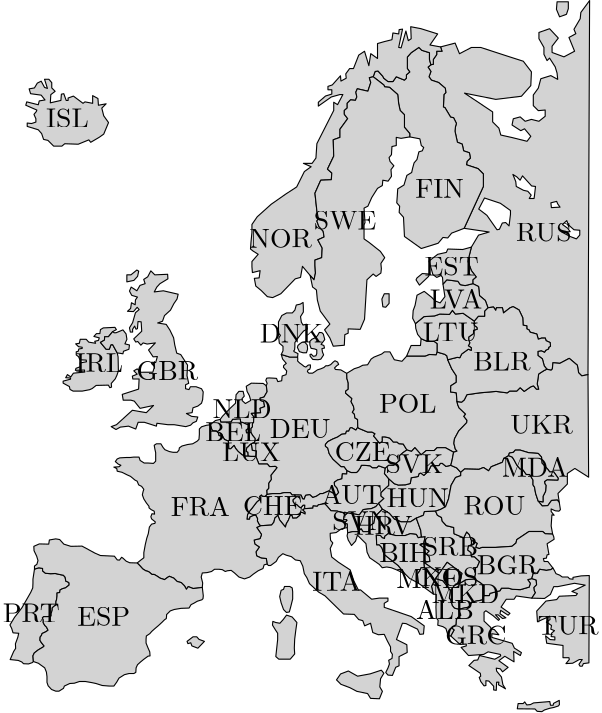 <?xml version="1.0"?>
<!DOCTYPE ipe SYSTEM "ipe.dtd">
<ipe version="70218" creator="Ipe 7.2.24">
<info created="D:20100326194222" modified="D:20220321142423"/>
<ipestyle name="basic">
<symbol name="arrow/arc(spx)">
<path stroke="sym-stroke" fill="sym-stroke" pen="sym-pen">
0 0 m
-1 0.333 l
-1 -0.333 l
h
</path>
</symbol>
<symbol name="arrow/farc(spx)">
<path stroke="sym-stroke" fill="white" pen="sym-pen">
0 0 m
-1 0.333 l
-1 -0.333 l
h
</path>
</symbol>
<symbol name="arrow/ptarc(spx)">
<path stroke="sym-stroke" fill="sym-stroke" pen="sym-pen">
0 0 m
-1 0.333 l
-0.8 0 l
-1 -0.333 l
h
</path>
</symbol>
<symbol name="arrow/fptarc(spx)">
<path stroke="sym-stroke" fill="white" pen="sym-pen">
0 0 m
-1 0.333 l
-0.8 0 l
-1 -0.333 l
h
</path>
</symbol>
<symbol name="mark/circle(sx)" transformations="translations">
<path fill="sym-stroke">
0.6 0 0 0.6 0 0 e
0.4 0 0 0.4 0 0 e
</path>
</symbol>
<symbol name="mark/disk(sx)" transformations="translations">
<path fill="sym-stroke">
0.6 0 0 0.6 0 0 e
</path>
</symbol>
<symbol name="mark/fdisk(sfx)" transformations="translations">
<group>
<path fill="sym-fill">
0.5 0 0 0.5 0 0 e
</path>
<path fill="sym-stroke" fillrule="eofill">
0.6 0 0 0.6 0 0 e
0.4 0 0 0.4 0 0 e
</path>
</group>
</symbol>
<symbol name="mark/box(sx)" transformations="translations">
<path fill="sym-stroke" fillrule="eofill">
-0.6 -0.6 m
0.6 -0.6 l
0.6 0.6 l
-0.6 0.6 l
h
-0.4 -0.4 m
0.4 -0.4 l
0.4 0.4 l
-0.4 0.4 l
h
</path>
</symbol>
<symbol name="mark/square(sx)" transformations="translations">
<path fill="sym-stroke">
-0.6 -0.6 m
0.6 -0.6 l
0.6 0.6 l
-0.6 0.6 l
h
</path>
</symbol>
<symbol name="mark/fsquare(sfx)" transformations="translations">
<group>
<path fill="sym-fill">
-0.5 -0.5 m
0.5 -0.5 l
0.5 0.5 l
-0.5 0.5 l
h
</path>
<path fill="sym-stroke" fillrule="eofill">
-0.6 -0.6 m
0.6 -0.6 l
0.6 0.6 l
-0.6 0.6 l
h
-0.4 -0.4 m
0.4 -0.4 l
0.4 0.4 l
-0.4 0.4 l
h
</path>
</group>
</symbol>
<symbol name="mark/cross(sx)" transformations="translations">
<group>
<path fill="sym-stroke">
-0.43 -0.57 m
0.57 0.43 l
0.43 0.57 l
-0.57 -0.43 l
h
</path>
<path fill="sym-stroke">
-0.43 0.57 m
0.57 -0.43 l
0.43 -0.57 l
-0.57 0.43 l
h
</path>
</group>
</symbol>
<symbol name="arrow/fnormal(spx)">
<path stroke="sym-stroke" fill="white" pen="sym-pen">
0 0 m
-1 0.333 l
-1 -0.333 l
h
</path>
</symbol>
<symbol name="arrow/pointed(spx)">
<path stroke="sym-stroke" fill="sym-stroke" pen="sym-pen">
0 0 m
-1 0.333 l
-0.8 0 l
-1 -0.333 l
h
</path>
</symbol>
<symbol name="arrow/fpointed(spx)">
<path stroke="sym-stroke" fill="white" pen="sym-pen">
0 0 m
-1 0.333 l
-0.8 0 l
-1 -0.333 l
h
</path>
</symbol>
<symbol name="arrow/linear(spx)">
<path stroke="sym-stroke" pen="sym-pen">
-1 0.333 m
0 0 l
-1 -0.333 l
</path>
</symbol>
<symbol name="arrow/fdouble(spx)">
<path stroke="sym-stroke" fill="white" pen="sym-pen">
0 0 m
-1 0.333 l
-1 -0.333 l
h
-1 0 m
-2 0.333 l
-2 -0.333 l
h
</path>
</symbol>
<symbol name="arrow/double(spx)">
<path stroke="sym-stroke" fill="sym-stroke" pen="sym-pen">
0 0 m
-1 0.333 l
-1 -0.333 l
h
-1 0 m
-2 0.333 l
-2 -0.333 l
h
</path>
</symbol>
<symbol name="arrow/mid-normal(spx)">
<path stroke="sym-stroke" fill="sym-stroke" pen="sym-pen">
0.5 0 m
-0.5 0.333 l
-0.5 -0.333 l
h
</path>
</symbol>
<symbol name="arrow/mid-fnormal(spx)">
<path stroke="sym-stroke" fill="white" pen="sym-pen">
0.5 0 m
-0.5 0.333 l
-0.5 -0.333 l
h
</path>
</symbol>
<symbol name="arrow/mid-pointed(spx)">
<path stroke="sym-stroke" fill="sym-stroke" pen="sym-pen">
0.5 0 m
-0.5 0.333 l
-0.3 0 l
-0.5 -0.333 l
h
</path>
</symbol>
<symbol name="arrow/mid-fpointed(spx)">
<path stroke="sym-stroke" fill="white" pen="sym-pen">
0.5 0 m
-0.5 0.333 l
-0.3 0 l
-0.5 -0.333 l
h
</path>
</symbol>
<symbol name="arrow/mid-double(spx)">
<path stroke="sym-stroke" fill="sym-stroke" pen="sym-pen">
1 0 m
0 0.333 l
0 -0.333 l
h
0 0 m
-1 0.333 l
-1 -0.333 l
h
</path>
</symbol>
<symbol name="arrow/mid-fdouble(spx)">
<path stroke="sym-stroke" fill="white" pen="sym-pen">
1 0 m
0 0.333 l
0 -0.333 l
h
0 0 m
-1 0.333 l
-1 -0.333 l
h
</path>
</symbol>
<anglesize name="22.5 deg" value="22.5"/>
<anglesize name="30 deg" value="30"/>
<anglesize name="45 deg" value="45"/>
<anglesize name="60 deg" value="60"/>
<anglesize name="90 deg" value="90"/>
<arrowsize name="large" value="10"/>
<arrowsize name="small" value="5"/>
<arrowsize name="tiny" value="3"/>
<color name="blue" value="0 0 1"/>
<color name="brown" value="0.647 0.165 0.165"/>
<color name="darkblue" value="0 0 0.545"/>
<color name="darkcyan" value="0 0.545 0.545"/>
<color name="darkgray" value="0.663"/>
<color name="darkgreen" value="0 0.392 0"/>
<color name="darkmagenta" value="0.545 0 0.545"/>
<color name="darkorange" value="1 0.549 0"/>
<color name="darkred" value="0.545 0 0"/>
<color name="gold" value="1 0.843 0"/>
<color name="gray" value="0.745"/>
<color name="green" value="0 1 0"/>
<color name="lightblue" value="0.678 0.847 0.902"/>
<color name="lightcyan" value="0.878 1 1"/>
<color name="lightgray" value="0.827"/>
<color name="lightgreen" value="0.565 0.933 0.565"/>
<color name="lightyellow" value="1 1 0.878"/>
<color name="navy" value="0 0 0.502"/>
<color name="orange" value="1 0.647 0"/>
<color name="pink" value="1 0.753 0.796"/>
<color name="purple" value="0.627 0.125 0.941"/>
<color name="red" value="1 0 0"/>
<color name="seagreen" value="0.18 0.545 0.341"/>
<color name="turquoise" value="0.251 0.878 0.816"/>
<color name="violet" value="0.933 0.51 0.933"/>
<color name="yellow" value="1 1 0"/>
<dashstyle name="dash dot dotted" value="[4 2 1 2 1 2] 0"/>
<dashstyle name="dash dotted" value="[4 2 1 2] 0"/>
<dashstyle name="dashed" value="[4] 0"/>
<dashstyle name="dotted" value="[1 3] 0"/>
<gridsize name="10 pts (~3.5 mm)" value="10"/>
<gridsize name="14 pts (~5 mm)" value="14"/>
<gridsize name="16 pts (~6 mm)" value="16"/>
<gridsize name="20 pts (~7 mm)" value="20"/>
<gridsize name="28 pts (~10 mm)" value="28"/>
<gridsize name="32 pts (~12 mm)" value="32"/>
<gridsize name="4 pts" value="4"/>
<gridsize name="56 pts (~20 mm)" value="56"/>
<gridsize name="8 pts (~3 mm)" value="8"/>
<opacity name="10%" value="0.1"/>
<opacity name="30%" value="0.3"/>
<opacity name="50%" value="0.5"/>
<opacity name="75%" value="0.75"/>
<pen name="fat" value="1.2"/>
<pen name="heavier" value="0.8"/>
<pen name="ultrafat" value="2"/>
<symbolsize name="large" value="5"/>
<symbolsize name="small" value="2"/>
<symbolsize name="tiny" value="1.1"/>
<textsize name="Huge" value="\Huge"/>
<textsize name="LARGE" value="\LARGE"/>
<textsize name="Large" value="\Large"/>
<textsize name="footnote" value="\footnotesize"/>
<textsize name="huge" value="\huge"/>
<textsize name="large" value="\large"/>
<textsize name="small" value="\small"/>
<textsize name="tiny" value="\tiny"/>
<textstyle name="center" begin="\begin{center}" end="\end{center}"/>
<textstyle name="item" begin="\begin{itemize}\item{}" end="\end{itemize}"/>
<textstyle name="itemize" begin="\begin{itemize}" end="\end{itemize}"/>
<tiling name="falling" angle="-60" step="4" width="1"/>
<tiling name="rising" angle="30" step="4" width="1"/>
</ipestyle>
<page>
<layer name="regions"/>
<layer name="obstacles"/>
<layer name="places"/>
<view layers="regions obstacles places" active="places"/>
<path layer="regions" stroke="black" fill="lightgray">
312.37 215.059 m
311.976 214.034 l
309.611 214.191 l
308.034 213.561 l
301.332 213.561 l
302.96 217.424 l
306.338 217.424 l
306.563 219.901 l
308.782 218.898 l
311.313 218.898 l
312.379 218.099 l
h
351.819 208.905 m
350.886 210.104 l
350.22 212.636 l
348.621 213.835 l
348.621 215.301 l
349.82 215.567 l
351.019 215.034 l
351.419 215.701 l
352.485 216.233 l
352.485 216.766 l
353.151 217.166 l
353.018 218.499 l
351.552 219.165 l
351.286 220.097 l
349.953 220.097 l
348.754 219.698 l
348.221 221.563 l
345.823 222.229 l
345.423 223.029 l
344.624 223.428 l
344.624 224.494 l
343.291 224.761 l
343.158 227.426 l
341.826 230.224 l
339.694 231.423 l
338.628 231.023 l
336.229 229.158 l
335.83 231.023 l
333.698 231.023 l
333.431 230.091 l
332.632 231.29 l
330.633 231.023 l
329.687 233.628 l
327.609 235.36 l
327.262 238.651 l
325.184 239.691 l
325.184 241.076 l
326.396 242.116 l
324.664 244.368 l
323.452 247.659 l
323.798 249.391 l
324.664 252.855 l
327.24 257.165 l
331.068 258.291 l
322.052 259.616 l
328.981 274.686 l
328.981 279.189 l
327.075 281.095 l
322.918 282.48 l
323.091 283.693 l
324.304 284.905 l
323.958 286.811 l
321.879 287.503 l
321.359 289.928 l
319.627 290.621 l
318.761 294.605 l
318.934 296.164 l
319.281 297.377 l
318.241 299.455 l
317.202 299.629 l
315.124 303.093 l
314.604 303.266 l
314.777 307.77 l
315.47 308.463 l
315.297 310.021 l
312.872 312.1 l
310.274 312.966 l
309.407 314.179 l
310.1 316.084 l
309.061 317.643 l
310.1 318.509 l
310.966 318.682 l
310.966 320.414 l
312.179 322.147 l
312.179 323.359 l
314.084 323.359 l
313.565 324.918 l
318.81 326.298 l
320.386 322.47 l
324.664 324.722 l
328.042 324.722 l
337.725 321.57 l
343.354 319.768 l
346.281 315.94 l
346.056 310.986 l
342.679 307.158 l
333.446 306.032 l
322.187 308.284 l
332.32 301.529 l
332.32 297.926 l
334.572 295.674 l
335.248 293.197 l
339.301 292.296 l
344.705 290.945 l
346.056 292.747 l
343.804 295.449 l
342.453 294.773 l
339.301 296.8 l
339.751 299.052 l
342.228 299.727 l
344.03 298.151 l
346.281 298.827 l
348.984 298.151 l
351.235 299.952 l
351.235 302.204 l
348.758 301.979 l
346.957 303.78 l
346.957 307.608 l
348.758 310.085 l
349.659 313.463 l
353.262 314.589 l
355.739 313.238 l
355.514 315.49 l
354.838 317.741 l
352.812 320.894 l
351.911 319.993 l
350.785 322.245 l
350.785 324.722 l
348.984 327.874 l
348.984 330.126 l
352.812 331.477 l
355.964 328.1 l
353.712 325.172 l
353.712 322.921 l
357.991 321.344 l
361.819 323.371 l
359.792 328.325 l
362.269 329.676 l
361.594 331.252 l
363.845 335.08 l
364.071 337.332 l
367.223 341.61 l
366.646 206.951 l
364.395 206.5 l
363.269 207.626 l
362.818 210.328 l
359.891 212.805 l
356.513 211.004 l
354.036 211.229 l
353.811 208.977 l
353.361 208.527 l
h
355.514 341.16 m
359.567 341.16 l
359.567 338.683 l
358.891 336.656 l
356.414 335.756 l
355.289 338.458 l
h
327.31 266.545 m
329.388 270.529 l
335.105 268.624 l
338.742 266.026 l
338.742 264.64 l
338.222 260.483 l
337.01 261.695 l
335.797 261.522 l
334.758 259.27 l
333.892 259.097 l
330.255 264.293 l
h
353.292 268.797 m
355.371 269.317 l
355.717 268.451 l
356.583 267.238 l
353.465 267.065 l
h
359.008 262.388 m
359.528 261.002 l
360.221 260.31 l
361.606 259.097 l
363.685 258.924 l
363.685 257.192 l
362.472 255.806 l
360.221 256.672 l
357.276 258.231 l
360.221 258.404 l
359.355 259.617 l
357.449 261.002 l
h
345.497 270.356 m
346.19 271.568 l
344.978 272.954 l
343.419 273.301 l
340.821 274.686 l
340.647 276.418 l
339.608 279.017 l
340.994 278.151 l
342.206 276.938 l
343.072 278.497 l
346.363 274.86 l
347.749 274.686 l
347.403 271.568 l
347.23 270.356 l
h
</path>
<path stroke="black" fill="lightgray">
317.099 129.269 m
318.965 131.534 l
320.43 131.8 l
322.695 133.133 l
325.76 133.399 l
327.892 132.067 l
329.224 131.001 l
329.224 127.403 l
328.558 125.804 l
324.961 125.138 l
323.761 123.273 l
320.031 122.473 l
318.565 122.873 l
317.766 123.806 l
317.233 125.804 l
316.7 126.471 l
h
</path>
<path stroke="black" fill="lightgray">
317.233 112.88 m
318.432 115.012 l
317.632 115.678 l
317.766 116.211 l
319.098 116.877 l
319.231 118.743 l
319.764 119.542 l
320.83 120.342 l
320.43 121.274 l
320.031 122.473 l
323.761 123.273 l
324.961 125.138 l
328.558 125.804 l
329.224 127.403 l
331.09 127.403 l
331.356 128.203 l
334.954 129.136 l
335.487 130.068 l
338.018 130.068 l
339.484 129.668 l
342.282 129.535 l
345.48 130.468 l
345.879 131.8 l
344.947 133.133 l
346.412 133.532 l
348.011 133 l
348.145 131.267 l
347.212 130.335 l
347.345 129.136 l
347.745 128.469 l
346.412 126.471 l
340.816 127.27 l
340.017 126.071 l
337.219 126.071 l
335.353 123.273 l
338.551 121.008 l
337.885 120.342 l
335.22 122.074 l
334.954 120.875 l
337.086 119.409 l
335.886 119.142 l
334.287 120.475 l
333.355 120.475 l
334.82 118.876 l
334.421 118.476 l
332.422 120.208 l
329.891 121.94 l
329.224 121.408 l
329.224 118.21 l
331.623 115.945 l
331.756 115.412 l
332.955 115.145 l
334.554 113.28 l
332.022 113.68 l
332.022 112.347 l
339.351 110.215 l
340.15 108.483 l
342.682 106.884 l
342.282 105.818 l
339.884 107.284 l
340.017 103.553 l
336.686 105.552 l
334.554 103.953 l
337.885 101.555 l
335.886 99.9557 l
335.087 101.022 l
333.621 101.288 l
333.755 100.222 l
335.487 98.0903 l
336.02 95.2922 l
336.952 93.8266 l
335.886 94.4928 l
334.421 95.2922 l
334.554 96.2249 l
333.755 96.2249 l
333.621 93.2936 l
332.689 93.4268 l
332.689 94.7593 l
330.956 96.6246 l
329.891 96.7579 l
329.891 95.0257 l
329.224 94.8925 l
328.025 96.4914 l
327.492 97.9571 l
328.025 98.3568 l
327.892 99.4227 l
323.761 102.221 l
325.627 104.086 l
326.959 104.219 l
327.625 105.818 l
333.088 104.486 l
335.22 105.685 l
335.087 106.218 l
330.69 107.151 l
329.091 106.218 l
323.628 105.818 l
320.963 108.75 l
322.829 109.283 l
322.829 109.949 l
320.564 109.816 l
h
356.294 89.6737 m
356.355 88.1575 l
355.991 87.6724 l
354.353 87.1265 l
352.837 86.8233 l
350.957 86.2168 l
350.047 85.6104 l
348.349 85.7316 l
347.561 86.5807 l
341.193 86.6414 l
341.496 88.5214 l
343.316 88.5214 l
343.861 89.1279 l
344.589 88.0362 l
345.923 88.1575 l
347.076 88.764 l
352.898 89.2492 l
353.14 87.9149 l
354.111 87.9149 l
354.232 88.5821 l
h
</path>
<path stroke="black" fill="lightgray">
234.251 190.846 m
235.065 191.965 l
237.71 194.712 l
239.745 196.644 l
239.948 199.696 l
240.966 200.917 l
242.492 200.917 l
242.899 199.188 l
242.085 198.272 l
242.186 197.56 l
243.306 196.543 l
245.238 197.662 l
244.73 199.391 l
243.916 200.917 l
243.611 202.748 l
245.442 203.868 l
249.715 203.766 l
250.834 202.952 l
251.139 200.816 l
250.02 198.883 l
248.596 198.476 l
248.697 197.662 l
249.918 197.255 l
250.223 195.424 l
248.596 194.813 l
248.799 193.186 l
245.442 192.982 l
246.358 191.761 l
246.256 189.727 l
245.849 189.32 l
245.849 188.099 l
245.34 187.59 l
245.34 186.064 l
243.712 185.962 l
243.509 186.98 l
244.323 187.59 l
244.425 188.811 l
243.407 189.218 l
242.288 189.727 l
241.576 189.828 l
241.474 190.947 l
240.559 190.947 l
239.643 190.846 l
238.728 190.846 l
238.219 189.93 l
237.202 189.828 l
235.676 189.828 l
234.455 189.828 l
h
</path>
<path stroke="black" fill="lightgray">
245.34 186.064 m
245.34 187.59 l
245.849 188.099 l
245.849 189.32 l
246.256 189.727 l
246.358 191.761 l
245.442 192.982 l
248.799 193.186 l
248.596 194.813 l
250.223 195.424 l
249.918 197.255 l
248.697 197.662 l
248.596 198.476 l
250.02 198.883 l
251.139 200.816 l
250.834 202.952 l
251.141 203.798 l
250.672 204.894 l
250.985 205.676 l
251.846 205.755 l
253.333 205.676 l
254.506 205.598 l
254.976 204.424 l
256.385 204.737 l
256.541 206.459 l
257.95 206.928 l
258.185 208.259 l
257.011 209.589 l
257.089 210.215 l
258.028 210.998 l
256.698 212.563 l
256.228 214.206 l
259.28 213.267 l
262.097 213.267 l
262.176 212.563 l
262.097 211.859 l
262.802 211.154 l
263.584 210.606 l
264.445 209.902 l
265.071 209.667 l
265.932 210.372 l
266.714 210.45 l
266.714 209.589 l
266.48 208.885 l
265.854 208.65 l
265.619 208.024 l
266.167 207.476 l
267.497 207.476 l
268.358 208.024 l
269.219 208.65 l
270.471 209.041 l
271.566 209.511 l
272.271 210.137 l
273.053 210.137 l
273.992 210.528 l
274.931 211.467 l
275.557 211.937 l
276.496 211.467 l
276.888 210.606 l
276.262 210.215 l
275.401 209.354 l
275.714 208.807 l
277.67 208.65 l
279.783 207.398 l
279.862 205.52 l
280.331 203.955 l
280.331 201.685 l
279.392 200.981 l
279.392 200.277 l
281.661 198.32 l
281.348 197.225 l
282.209 195.581 l
282.444 194.407 l
281.818 193.39 l
282.522 192.764 l
282.757 191.355 l
283.696 190.808 l
283.774 187.99 l
283.07 186.973 l
281.583 187.834 l
281.035 187.756 l
280.488 186.582 l
279.705 186.582 l
279.392 185.643 l
277.983 185.486 l
276.496 184.469 l
274.775 183.765 l
272.975 182.825 l
272.114 181.808 l
272.114 181.182 l
272.975 180.478 l
273.444 178.6 l
273.914 177.817 l
274.853 176.487 l
276.496 175 l
277.749 173.826 l
278.844 173.826 l
279.862 172.417 l
279.783 171.165 l
278.218 171.244 l
278.062 169.444 l
276.418 168.974 l
275.323 168.192 l
275.401 167.096 l
276.262 166.157 l
276.888 164.513 l
276.027 163.496 l
274.462 164.513 l
273.288 165.061 l
271.175 164.122 l
270.314 164.122 l
268.906 163.183 l
267.575 162.714 l
266.48 163.731 l
264.993 163.496 l
264.445 162.088 l
263.897 162.244 l
263.349 163.574 l
261.026 163.626 l
260.123 163.626 l
259.461 164.468 l
258.618 164.468 l
257.233 164.468 l
255.849 164.107 l
254.826 164.107 l
253.14 164.107 l
251.063 163.809 l
250.985 165.296 l
251.689 166 l
251.689 167.878 l
252.628 169.209 l
252.472 170.696 l
254.663 173.435 l
254.115 173.904 l
252.002 173.826 l
251.22 174.765 l
248.168 174.765 l
247.072 177.492 l
247.276 179.425 l
245.75 179.73 l
245.444 182.07 l
246.563 182.579 l
246.767 183.291 l
246.767 184.003 l
245.851 185.122 l
h
</path>
<path stroke="black" fill="lightgray">
234.251 190.846 m
234.455 189.828 l
235.676 189.828 l
237.202 189.828 l
238.219 189.93 l
238.728 190.846 l
239.643 190.846 l
240.559 190.947 l
241.474 190.947 l
241.576 189.828 l
242.288 189.727 l
243.407 189.218 l
244.425 188.811 l
244.323 187.59 l
243.509 186.98 l
243.712 185.962 l
245.34 186.064 l
245.851 185.122 l
246.767 184.003 l
246.767 183.291 l
246.563 182.579 l
245.444 182.07 l
244.834 181.562 l
244.325 180.951 l
243.918 180.748 l
243.715 180.137 l
243.613 179.323 l
244.224 179.018 l
244.325 177.594 l
243.003 177.594 l
242.087 178.103 l
240.663 179.323 l
239.747 180.443 l
239.239 181.46 l
238.018 180.239 l
237.306 180.239 l
237.204 182.986 l
235.78 183.596 l
235.169 184.614 l
233.745 185.021 l
233.643 185.834 l
232.829 186.648 l
231.405 186.75 l
230.591 188.886 l
232.524 190.412 l
h
</path>
<path stroke="black" fill="lightgray">
244.325 177.594 m
244.224 179.018 l
243.613 179.323 l
243.715 180.137 l
243.918 180.748 l
244.325 180.951 l
244.834 181.562 l
245.444 182.07 l
245.75 179.73 l
247.276 179.425 l
247.072 177.492 l
246.157 177.492 l
245.343 177.492 l
h
</path>
<path stroke="black" fill="lightgray">
248.715 152.54 m
248.168 153.166 l
247.62 154.262 l
247.698 155.044 l
247.385 155.671 l
247.072 156.297 l
246.368 156.297 l
244.959 155.671 l
244.803 154.888 l
243.864 154.888 l
244.098 156.61 l
244.724 157.705 l
245.663 158.801 l
246.368 159.74 l
247.385 161.07 l
248.637 162.166 l
248.402 163.105 l
249.107 163.653 l
249.42 163.183 l
250.359 163.105 l
251.063 163.809 l
253.14 164.107 l
254.826 164.107 l
255.849 164.107 l
257.233 164.468 l
258.618 164.468 l
259.461 164.468 l
260.123 163.626 l
261.026 163.626 l
261.206 163.264 l
261.628 162.843 l
260.966 162.301 l
260.484 161.88 l
260.544 161.157 l
261.206 160.255 l
261.808 160.194 l
262.531 159.472 l
263.253 158.99 l
264.096 159.954 l
264.698 159.954 l
264.638 158.689 l
263.975 158.268 l
264.818 157.425 l
264.818 156.763 l
263.795 157.305 l
263.193 157.365 l
262.892 156.282 l
261.748 155.318 l
260.364 155.258 l
260.063 156.221 l
259.521 156.342 l
258.799 154.536 l
258.076 153.332 l
257.715 152.068 l
255.608 154.656 l
255.006 156.282 l
253.923 155.318 l
253.561 153.813 l
252.719 152.79 l
h
</path>
<path stroke="black" fill="lightgray">
264.638 158.689 m
264.698 159.954 l
264.096 159.954 l
263.253 158.99 l
262.531 159.472 l
261.808 160.194 l
261.206 160.255 l
260.544 161.157 l
260.484 161.88 l
260.966 162.301 l
261.628 162.843 l
261.206 163.264 l
261.026 163.626 l
263.349 163.574 l
263.897 162.244 l
264.445 162.088 l
264.993 163.496 l
266.48 163.731 l
267.575 162.714 l
268.906 163.183 l
270.314 164.122 l
271.175 164.122 l
273.288 165.061 l
274.462 164.513 l
276.027 163.496 l
276.888 164.513 l
276.262 166.157 l
275.401 167.096 l
275.323 168.192 l
276.418 168.974 l
278.062 169.444 l
278.218 171.244 l
279.783 171.165 l
279.862 172.417 l
281.407 171.706 l
282.447 171.706 l
283.313 171.706 l
284.006 172.399 l
284.698 173.438 l
285.045 174.304 l
286.084 174.304 l
288.163 174.131 l
289.029 173.438 l
290.588 173.438 l
291.281 174.131 l
293.706 173.265 l
293.359 171.36 l
294.918 169.454 l
294.918 167.029 l
293.359 165.643 l
292.147 164.431 l
292.147 163.218 l
293.186 162.352 l
291.281 160.62 l
290.241 159.408 l
288.682 158.715 l
285.738 158.368 l
284.352 156.463 l
280.108 157.146 l
277.576 157.413 l
276.377 157.812 l
274.112 157.946 l
272.513 159.811 l
271.847 160.477 l
269.582 160.078 l
269.182 159.545 l
267.716 159.678 l
267.583 158.878 l
h
</path>
<path stroke="black" fill="lightgray">
279.862 172.417 m
278.844 173.826 l
277.749 173.826 l
276.496 175 l
274.853 176.487 l
273.914 177.817 l
273.444 178.6 l
272.975 180.478 l
272.114 181.182 l
272.114 181.808 l
272.975 182.825 l
274.775 183.765 l
276.496 184.469 l
277.983 185.486 l
279.392 185.643 l
279.705 186.582 l
280.488 186.582 l
281.035 187.756 l
281.583 187.834 l
283.07 186.973 l
283.774 187.99 l
284.137 187.613 l
287.314 186.28 l
288.852 186.28 l
289.979 185.665 l
289.466 184.845 l
290.184 184.025 l
290.901 183.103 l
291.619 182.283 l
292.541 182.898 l
292.541 184.538 l
293.566 184.538 l
295.206 184.128 l
295.924 183.41 l
296.539 182.693 l
297.871 182.693 l
298.588 182.078 l
300.126 181.975 l
301.458 179.823 l
300.126 178.901 l
298.793 177.773 l
298.896 176.133 l
296.744 174.288 l
294.899 174.288 l
293.706 173.265 l
291.281 174.131 l
290.588 173.438 l
289.029 173.438 l
288.163 174.131 l
286.084 174.304 l
285.045 174.304 l
284.698 173.438 l
284.006 172.399 l
283.313 171.706 l
282.447 171.706 l
281.407 171.706 l
h
</path>
<path stroke="black" fill="lightgray">
283.774 187.99 m
283.696 190.808 l
282.757 191.355 l
282.522 192.764 l
281.818 193.39 l
282.444 194.407 l
282.209 195.581 l
281.348 197.225 l
281.661 198.32 l
279.392 200.277 l
279.392 200.981 l
280.331 201.685 l
280.331 203.955 l
279.862 205.52 l
279.783 207.398 l
282.489 209.067 l
284.224 209.618 l
285.564 210.328 l
287.299 210.486 l
288.56 212.536 l
289.585 213.245 l
292.344 214.349 l
293.369 215.137 l
295.34 215.137 l
296.917 212.299 l
299.677 211.747 l
301.332 213.561 l
308.034 213.561 l
309.611 214.191 l
311.976 214.034 l
312.37 215.059 l
315.051 214.27 l
315.839 213.718 l
316.154 212.299 l
317.574 209.067 l
318.599 207.49 l
319.229 206.544 l
319.229 204.178 l
317.258 202.917 l
317.179 200.709 l
319.229 200.394 l
319.497 197.247 l
319.702 196.222 l
320.215 194.992 l
322.572 192.737 l
321.957 191.917 l
323.085 190.482 l
322.982 189.662 l
320.112 186.69 l
318.575 183.82 l
318.37 182.18 l
318.882 180.13 l
319.497 179.413 l
318.267 179.003 l
315.295 180.643 l
312.323 180.643 l
311.298 179.618 l
308.428 179.618 l
306.583 178.08 l
304.328 180.643 l
303.098 179.31 l
301.458 179.823 l
300.126 181.975 l
298.588 182.078 l
297.871 182.693 l
296.539 182.693 l
295.924 183.41 l
295.206 184.128 l
293.566 184.538 l
292.541 184.538 l
292.541 182.898 l
291.619 182.283 l
290.901 183.103 l
290.184 184.025 l
289.466 184.845 l
289.979 185.665 l
288.852 186.28 l
287.314 186.28 l
284.137 187.613 l
h
</path>
<path stroke="black" fill="lightgray">
166.987 103.661 m
166.593 103.267 l
165.253 102.794 l
163.439 102.873 l
162.809 103.504 l
161.547 104.056 l
158.63 104.371 l
159.103 105.475 l
159.891 107.288 l
160.601 108.392 l
160.522 110.048 l
161.389 112.413 l
161.705 113.832 l
159.655 113.99 l
159.182 115.566 l
158.551 116.828 l
160.207 119.587 l
161.389 121.085 l
162.887 123.056 l
166.041 128.575 l
166.751 130.152 l
166.83 131.887 l
166.83 133.306 l
167.381 136.932 l
168.958 137.405 l
170.299 137.169 l
170.299 136.302 l
171.323 135.434 l
173.216 135.277 l
174.871 135.356 l
176.212 135.04 l
177.788 134.725 l
178.419 134.015 l
178.656 132.596 l
179.444 132.281 l
179.838 131.965 l
179.838 131.177 l
178.498 130.152 l
177.552 129.916 l
176.606 129.443 l
176.448 128.496 l
175.502 128.339 l
175.502 127.235 l
175.344 126.052 l
175.108 125.185 l
175.108 124.002 l
174.477 123.608 l
173.768 122.978 l
173.768 122.189 l
173.373 120.928 l
173.373 120.06 l
172.27 119.824 l
170.693 119.824 l
170.22 119.351 l
170.535 118.72 l
170.535 117.616 l
171.087 116.67 l
171.718 116.04 l
172.27 114.936 l
171.481 114.384 l
170.141 113.753 l
169.825 112.965 l
169.431 112.492 l
169.352 111.309 l
169.825 110.521 l
170.456 109.732 l
170.85 109.259 l
170.456 108.865 l
168.722 107.84 l
167.303 106.736 l
166.83 105.711 l
h
</path>
<path stroke="black" fill="lightgray">
279.974 151.817 m
279.974 153.149 l
279.042 153.415 l
279.175 153.815 l
279.841 154.481 l
279.708 154.748 l
278.642 154.748 l
278.775 156.08 l
280.108 157.146 l
284.352 156.463 l
285.738 158.368 l
288.682 158.715 l
290.241 159.408 l
291.281 160.62 l
292.644 158.504 l
289.979 155.839 l
289.569 153.482 l
288.032 152.457 l
287.827 150.407 l
285.674 150.407 l
284.957 151.432 l
283.829 150.407 l
281.882 150.407 l
280.14 149.997 l
h
</path>
<path stroke="black" fill="lightgray">
291.281 160.62 m
293.186 162.352 l
292.147 163.218 l
292.147 164.431 l
293.359 165.643 l
294.918 167.029 l
294.918 169.454 l
296.917 167.675 l
298.336 167.202 l
300.938 167.281 l
302.673 167.754 l
302.988 169.804 l
305.511 170.277 l
305.826 171.302 l
306.457 171.538 l
307.561 170.671 l
309.216 172.248 l
310.163 174.14 l
313.001 174.219 l
313.474 175.007 l
314.183 175.007 l
315.524 173.903 l
317.258 174.298 l
319.364 173.372 l
320.83 171.773 l
320.83 170.574 l
318.965 169.907 l
317.366 167.109 l
316.433 162.179 l
315.367 159.381 l
313.635 158.449 l
311.77 157.782 l
307.772 157.649 l
307.373 156.317 l
304.833 155.285 l
302.701 153.952 l
299.37 153.952 l
296.972 154.885 l
295.107 157.017 l
292.644 158.504 l
h
</path>
<path stroke="black" fill="lightgray">
294.918 169.454 m
293.359 171.36 l
293.706 173.265 l
294.899 174.288 l
296.744 174.288 l
298.896 176.133 l
298.793 177.773 l
300.126 178.901 l
301.458 179.823 l
303.098 179.31 l
304.328 180.643 l
306.583 178.08 l
308.428 179.618 l
311.298 179.618 l
312.323 180.643 l
315.295 180.643 l
318.267 179.003 l
317.731 176.19 l
317.258 174.298 l
315.524 173.903 l
314.183 175.007 l
313.474 175.007 l
313.001 174.219 l
310.163 174.14 l
309.216 172.248 l
307.561 170.671 l
306.457 171.538 l
305.826 171.302 l
305.511 170.277 l
302.988 169.804 l
302.673 167.754 l
300.938 167.281 l
298.336 167.202 l
296.917 167.675 l
h
</path>
<path stroke="black" fill="lightgray">
280.14 149.997 m
281.882 150.407 l
283.829 150.407 l
284.957 151.432 l
285.674 150.407 l
287.827 150.407 l
288.032 152.457 l
289.569 153.482 l
289.979 155.839 l
292.644 158.504 l
295.107 157.017 l
296.972 154.885 l
299.37 153.952 l
302.701 153.952 l
304.833 155.285 l
306.432 150.888 l
306.699 148.489 l
305.5 148.223 l
304.833 149.422 l
302.701 149.689 l
300.836 149.022 l
297.372 149.022 l
294.707 149.689 l
293.508 148.756 l
293.374 147.956 l
292.575 148.223 l
291.909 149.022 l
290.443 149.156 l
290.576 145.691 l
291.509 145.691 l
292.442 144.625 l
293.241 142.227 l
298.304 138.23 l
300.836 135.165 l
297.505 136.764 l
295.773 137.43 l
294.174 137.697 l
292.575 137.43 l
291.509 138.629 l
288.045 141.028 l
287.112 143.026 l
286.712 146.091 l
283.648 149.156 l
282.982 147.024 l
281.516 145.425 l
280.317 147.423 l
279.917 148.889 l
h
</path>
<path stroke="black" fill="lightgray">
318.267 179.003 m
319.497 179.413 l
318.882 180.13 l
318.37 182.18 l
318.575 183.82 l
320.112 186.69 l
322.982 189.662 l
323.085 190.482 l
321.957 191.917 l
322.572 192.737 l
320.215 194.992 l
319.702 196.222 l
319.497 197.247 l
321.173 197.047 l
322.106 197.846 l
323.039 199.712 l
327.569 200.378 l
333.565 200.911 l
337.562 200.378 l
338.495 201.044 l
341.026 201.044 l
342.225 202.243 l
343.691 200.911 l
345.956 202.51 l
347.022 202.909 l
348.088 201.71 l
348.887 201.71 l
348.354 203.576 l
348.887 207.173 l
350.753 208.372 l
351.819 208.905 l
353.361 208.527 l
353.811 208.977 l
354.036 211.229 l
356.513 211.004 l
359.891 212.805 l
362.818 210.328 l
363.269 207.626 l
364.395 206.5 l
366.646 206.951 l
366.872 170.021 l
361.918 173.174 l
359.215 171.372 l
359.215 167.544 l
355.838 164.167 l
356.318 160.857 l
355.651 161.79 l
353.52 161.656 l
352.187 159.791 l
350.188 159.658 l
348.723 161.39 l
350.455 161.123 l
350.455 163.122 l
351.388 164.987 l
351.521 167.119 l
351.121 167.652 l
350.988 168.452 l
351.921 169.118 l
355.785 168.985 l
355.918 169.651 l
354.319 171.916 l
352.853 171.916 l
352.187 172.849 l
350.055 175.114 l
349.922 177.246 l
348.723 178.578 l
345.258 178.845 l
342.194 179.777 l
340.462 179.777 l
339.796 178.978 l
338.33 178.711 l
338.063 177.779 l
336.331 176.713 l
335.798 175.38 l
331.801 173.781 l
330.868 172.316 l
329.003 173.515 l
327.404 172.849 l
322.207 172.982 l
320.83 171.773 l
319.364 173.372 l
317.258 174.298 l
317.731 176.19 l
h
</path>
<path stroke="black" fill="lightgray">
319.497 197.247 m
319.229 200.394 l
317.179 200.709 l
317.258 202.917 l
319.229 204.178 l
319.229 206.544 l
318.599 207.49 l
317.574 209.067 l
316.154 212.299 l
319.574 213.169 l
320.507 213.036 l
321.173 214.368 l
323.572 216.1 l
324.637 215.701 l
324.637 216.633 l
323.572 217.299 l
324.104 218.365 l
323.705 219.431 l
323.705 220.497 l
325.437 221.696 l
325.437 222.896 l
326.769 223.295 l
326.636 223.961 l
325.703 224.628 l
325.703 226.227 l
327.169 227.959 l
329.434 227.959 l
329.434 229.824 l
330.633 231.023 l
332.632 231.29 l
333.431 230.091 l
333.698 231.023 l
335.83 231.023 l
336.229 229.158 l
338.628 231.023 l
339.694 231.423 l
341.826 230.224 l
343.158 227.426 l
343.291 224.761 l
344.624 224.494 l
344.624 223.428 l
345.423 223.029 l
345.823 222.229 l
348.221 221.563 l
348.754 219.698 l
349.953 220.097 l
351.286 220.097 l
351.552 219.165 l
353.018 218.499 l
353.151 217.166 l
352.485 216.766 l
352.485 216.233 l
351.419 215.701 l
351.019 215.034 l
349.82 215.567 l
348.621 215.301 l
348.621 213.835 l
350.22 212.636 l
350.886 210.104 l
351.819 208.905 l
350.753 208.372 l
348.887 207.173 l
348.354 203.576 l
348.887 201.71 l
348.088 201.71 l
347.022 202.909 l
345.956 202.51 l
343.691 200.911 l
342.225 202.243 l
341.026 201.044 l
338.495 201.044 l
337.562 200.378 l
333.565 200.911 l
327.569 200.378 l
323.039 199.712 l
322.106 197.846 l
321.173 197.047 l
h
</path>
<path stroke="black" fill="lightgray">
316.154 212.299 m
315.839 213.718 l
315.051 214.27 l
312.37 215.059 l
312.379 218.099 l
311.313 218.898 l
308.782 218.898 l
306.563 219.901 l
305.317 221.43 l
304.651 223.562 l
304.518 225.294 l
307.583 227.825 l
311.447 228.092 l
313.312 228.758 l
316.776 228.625 l
317.842 230.091 l
318.908 228.758 l
321.706 229.025 l
325.703 226.227 l
325.703 224.628 l
326.636 223.961 l
326.769 223.295 l
325.437 222.896 l
325.437 221.696 l
323.705 220.497 l
323.705 219.431 l
324.104 218.365 l
323.572 217.299 l
324.637 216.633 l
324.637 215.701 l
323.572 216.1 l
321.173 214.368 l
320.507 213.036 l
319.574 213.169 l
h
</path>
<path stroke="black" fill="lightgray">
300.836 135.165 m
298.304 138.23 l
293.241 142.227 l
292.442 144.625 l
291.509 145.691 l
290.576 145.691 l
290.443 149.156 l
291.909 149.022 l
292.575 148.223 l
293.374 147.956 l
293.508 148.756 l
294.707 149.689 l
297.372 149.022 l
300.836 149.022 l
302.701 149.689 l
304.833 149.422 l
305.5 148.223 l
306.699 148.489 l
308.031 148.623 l
307.498 146.091 l
306.166 145.691 l
309.497 143.426 l
308.431 142.36 l
309.497 141.428 l
309.763 139.695 l
307.631 139.296 l
307.765 137.43 l
306.565 137.43 l
306.032 136.231 l
305.233 135.165 l
305.633 131.834 l
302.435 133.566 l
h
</path>
<path stroke="black" fill="lightgray">
306.699 148.489 m
306.432 150.888 l
304.833 155.285 l
307.373 156.317 l
307.772 157.649 l
311.77 157.782 l
312.436 156.317 l
313.902 155.517 l
314.168 154.185 l
315.634 152.586 l
318.299 151.92 l
318.432 149.655 l
321.896 148.189 l
322.962 150.321 l
323.895 149.388 l
324.694 147.256 l
324.694 145.657 l
323.628 145.258 l
323.362 143.792 l
324.561 142.859 l
324.694 141.394 l
325.76 141.394 l
327.625 139.662 l
326.693 137.53 l
325.494 137.396 l
326.16 135.265 l
325.76 133.399 l
322.695 133.133 l
320.43 131.8 l
321.254 135.385 l
315.946 139.382 l
313.12 135.407 l
307.631 139.296 l
309.763 139.695 l
309.497 141.428 l
308.431 142.36 l
309.497 143.426 l
306.166 145.691 l
307.498 146.091 l
308.031 148.623 l
h
</path>
<path stroke="black" fill="lightgray">
311.77 157.782 m
313.635 158.449 l
315.367 159.381 l
316.433 162.179 l
317.366 167.109 l
318.965 169.907 l
320.83 170.574 l
320.83 171.773 l
322.207 172.982 l
327.404 172.849 l
329.003 173.515 l
330.868 172.316 l
331.801 173.781 l
335.798 175.38 l
336.331 176.713 l
338.063 177.779 l
339.396 177.246 l
340.062 176.18 l
340.995 174.448 l
342.194 172.982 l
342.993 172.982 l
344.459 170.983 l
345.658 170.983 l
346.857 168.985 l
346.857 167.253 l
347.39 166.453 l
347.79 164.188 l
348.723 161.39 l
350.188 159.658 l
352.187 159.791 l
353.52 161.656 l
355.651 161.79 l
356.318 160.857 l
356.717 158.325 l
356.184 157.792 l
354.852 157.926 l
353.386 158.592 l
353.386 157.659 l
354.452 156.327 l
353.653 156.46 l
353.386 152.463 l
353.919 149.531 l
351.254 149.665 l
350.322 150.464 l
345.392 150.464 l
340.995 147.533 l
340.728 146.333 l
339.263 145.134 l
333.267 144.735 l
328.47 144.735 l
327.537 144.335 l
326.205 144.735 l
326.738 146.2 l
324.694 147.256 l
323.895 149.388 l
322.962 150.321 l
321.896 148.189 l
318.432 149.655 l
318.299 151.92 l
315.634 152.586 l
314.168 154.185 l
313.902 155.517 l
312.436 156.317 l
h
</path>
<path stroke="black" fill="lightgray">
310.97 127.936 m
310.304 130.734 l
310.97 132.067 l
311.77 133.532 l
314.435 132.733 l
317.099 129.269 l
316.7 126.471 l
317.233 125.804 l
317.766 123.806 l
318.565 122.873 l
320.031 122.473 l
320.43 121.274 l
320.83 120.342 l
319.764 119.542 l
319.231 118.743 l
319.098 116.877 l
317.766 116.211 l
317.632 115.678 l
318.432 115.012 l
317.233 112.88 l
316.3 112.88 l
315.5 115.545 l
314.435 116.211 l
312.569 116.744 l
312.702 118.476 l
312.036 119.409 l
311.903 123.273 l
312.036 126.337 l
312.036 127.803 l
h
</path>
<path stroke="black" fill="lightgray">
325.76 133.399 m
326.16 135.265 l
325.494 137.396 l
326.693 137.53 l
327.625 139.662 l
325.76 141.394 l
324.694 141.394 l
324.561 142.859 l
323.362 143.792 l
323.628 145.258 l
324.694 145.657 l
324.694 147.256 l
326.738 146.2 l
326.205 144.735 l
327.537 144.335 l
328.47 144.735 l
333.267 144.735 l
339.263 145.134 l
340.728 146.333 l
340.995 147.533 l
345.392 150.464 l
350.322 150.464 l
351.254 149.665 l
353.919 149.531 l
354.319 148.599 l
354.452 147.666 l
351.921 146.067 l
352.587 142.203 l
351.921 142.07 l
351.654 140.871 l
350.588 140.737 l
350.855 139.671 l
352.187 139.671 l
354.052 137.273 l
353.253 136.74 l
351.654 136.474 l
349.256 136.873 l
348.456 135.408 l
346.991 135.541 l
346.412 133.532 l
344.947 133.133 l
345.879 131.8 l
345.48 130.468 l
342.282 129.535 l
339.484 129.668 l
338.018 130.068 l
335.487 130.068 l
334.954 129.136 l
331.356 128.203 l
331.09 127.403 l
329.224 127.403 l
329.224 131.001 l
327.892 132.067 l
h
</path>
<path stroke="black" fill="lightgray">
346.412 126.471 m
347.745 128.469 l
347.345 129.136 l
347.212 130.335 l
348.145 131.267 l
348.011 133 l
346.412 133.532 l
346.991 135.541 l
348.456 135.408 l
349.256 136.873 l
351.654 136.474 l
353.253 136.74 l
354.052 137.273 l
354.585 136.358 l
355.118 135.292 l
356.45 134.759 l
357.383 134.092 l
359.381 134.092 l
360.047 133.426 l
361.247 133.293 l
361.247 133.959 l
364.178 134.492 l
367.109 134.625 l
366.976 103.18 l
364.977 102.914 l
364.578 101.981 l
363.778 101.981 l
363.378 102.647 l
364.578 104.38 l
363.512 104.38 l
361.113 103.047 l
358.715 102.914 l
359.914 104.38 l
359.781 105.046 l
357.649 105.046 l
357.649 109.443 l
351.786 110.242 l
351.387 112.907 l
352.986 111.575 l
354.718 111.441 l
354.718 112.507 l
353.385 112.641 l
353.519 113.84 l
354.585 114.772 l
353.252 115.305 l
353.519 116.638 l
351.653 117.837 l
352.986 118.77 l
352.852 119.969 l
348.455 117.97 l
348.189 121.834 l
351.52 125.432 l
355.384 125.965 l
356.317 127.164 l
362.313 127.43 l
362.846 128.097 l
360.847 128.896 l
365.644 131.161 l
361.78 131.827 l
355.784 130.628 l
354.318 130.628 l
353.119 127.83 l
350.987 126.364 l
h
</path>
<path stroke="black" fill="lightgray">
348.723 161.39 m
347.79 164.188 l
347.39 166.453 l
346.857 167.253 l
346.857 168.985 l
345.658 170.983 l
344.459 170.983 l
342.993 172.982 l
342.194 172.982 l
340.995 174.448 l
340.062 176.18 l
339.396 177.246 l
338.063 177.779 l
338.33 178.711 l
339.796 178.978 l
340.462 179.777 l
342.194 179.777 l
345.258 178.845 l
348.723 178.578 l
349.922 177.246 l
350.055 175.114 l
352.187 172.849 l
352.853 171.916 l
354.319 171.916 l
355.918 169.651 l
355.785 168.985 l
351.921 169.118 l
350.988 168.452 l
351.121 167.652 l
351.521 167.119 l
351.388 164.987 l
350.455 163.122 l
350.455 161.123 l
h
</path>
<path stroke="black" fill="lightgray">
330.633 231.023 m
329.434 229.824 l
329.434 227.959 l
327.169 227.959 l
325.703 226.227 l
321.706 229.025 l
318.908 228.758 l
317.842 230.091 l
316.776 228.625 l
313.312 228.758 l
311.447 228.092 l
307.583 227.825 l
304.518 225.294 l
303.532 227.219 l
303.705 229.991 l
304.398 231.896 l
305.091 235.534 l
307.689 236.919 l
310.287 234.841 l
311.673 233.455 l
313.405 232.762 l
315.137 235.014 l
314.444 239.518 l
315.83 241.076 l
319.814 240.557 l
320.68 239.344 l
322.412 238.998 l
325.184 239.691 l
327.262 238.651 l
327.609 235.36 l
329.687 233.628 l
h
</path>
<path stroke="black" fill="lightgray">
310.1 318.509 m
309.061 317.643 l
310.1 316.084 l
309.407 314.179 l
310.274 312.966 l
312.872 312.1 l
315.297 310.021 l
315.47 308.463 l
314.777 307.77 l
314.604 303.266 l
315.124 303.093 l
317.202 299.629 l
318.241 299.455 l
319.281 297.377 l
318.934 296.164 l
318.761 294.605 l
319.627 290.621 l
321.359 289.928 l
321.879 287.503 l
323.958 286.811 l
324.304 284.905 l
323.091 283.693 l
322.918 282.48 l
327.075 281.095 l
328.981 279.189 l
328.981 274.686 l
322.052 259.616 l
317.549 257.884 l
316.163 256.152 l
314.431 256.325 l
312.699 254.246 l
306.636 252.341 l
300.573 256.671 l
300.227 263.6 l
298.668 265.332 l
298.841 267.584 l
297.802 268.796 l
297.975 271.048 l
298.148 273.819 l
300.4 275.205 l
301.44 278.669 l
303.172 279.709 l
303.518 281.268 l
304.038 283.173 l
305.077 284.386 l
305.77 287.157 l
306.982 287.503 l
307.502 288.716 l
306.636 289.409 l
306.116 291.834 l
302.479 292.527 l
302.479 293.739 l
300.573 295.991 l
300.573 300.495 l
299.015 302.054 l
298.495 304.479 l
298.148 307.77 l
295.204 310.368 l
293.472 310.541 l
293.125 311.234 l
289.314 314.179 l
290.007 316.084 l
291.047 316.257 l
292.779 314.352 l
293.125 313.659 l
294.684 312.446 l
296.416 312.446 l
297.629 314.179 l
300.573 312.966 l
301.266 313.659 l
301.266 314.871 l
302.479 315.911 l
301.613 317.123 l
301.613 321.28 l
302.998 322.839 l
305.77 324.745 l
306.809 323.705 l
309.581 322.839 l
309.581 320.414 l
h
</path>
<path stroke="black" fill="lightgray">
310.1 318.509 m
309.581 320.414 l
309.581 322.839 l
306.809 323.705 l
305.77 324.745 l
302.998 322.839 l
301.613 321.28 l
301.613 317.123 l
302.479 315.911 l
301.266 314.871 l
301.266 313.659 l
300.573 312.966 l
297.629 314.179 l
296.416 312.446 l
294.684 312.446 l
293.125 313.659 l
292.779 314.352 l
291.047 316.257 l
290.007 316.084 l
289.314 314.179 l
287.929 313.832 l
288.448 312.1 l
287.409 308.982 l
283.598 309.848 l
283.079 308.636 l
283.425 306.904 l
282.906 305.691 l
281.173 305.864 l
279.961 304.652 l
279.961 302.92 l
278.922 302.054 l
278.922 300.668 l
280.134 299.109 l
277.363 295.298 l
277.363 292.353 l
274.938 291.487 l
275.111 285.598 l
272.859 280.921 l
274.418 279.536 l
274.245 277.111 l
270.434 276.937 l
268.355 272.261 l
269.048 265.852 l
269.568 263.253 l
269.048 262.214 l
269.741 260.309 l
271.3 258.577 l
271.647 256.498 l
269.395 255.459 l
270.954 252.514 l
270.78 249.05 l
268.355 248.184 l
268.355 246.278 l
268.529 243.507 l
268.009 241.082 l
266.623 242.641 l
263.852 245.932 l
263.159 241.948 l
261.254 241.428 l
256.057 236.059 l
253.112 234.673 l
251.207 235.019 l
248.955 237.271 l
247.05 238.83 l
246.53 241.601 l
248.262 241.775 l
248.609 244.373 l
245.837 243.68 l
245.664 245.759 l
245.664 247.664 l
247.916 250.262 l
246.011 251.475 l
245.145 252.168 l
245.318 254.593 l
245.664 258.057 l
245.664 261.002 l
247.57 263.773 l
252.593 268.277 l
257.789 271.914 l
261.773 274.512 l
264.545 280.055 l
266.97 281.787 l
264.198 283 l
267.316 283 l
268.702 284.905 l
269.048 290.102 l
275.111 302.054 l
275.111 304.998 l
276.497 304.132 l
278.402 307.77 l
277.363 307.77 l
274.245 306.904 l
269.568 303.612 l
269.568 304.998 l
272.166 307.25 l
274.418 307.943 l
274.418 309.502 l
273.032 309.502 l
273.032 310.714 l
274.591 311.234 l
277.536 314.525 l
277.709 312.62 l
279.614 313.659 l
279.441 315.218 l
280.827 317.123 l
282.213 317.123 l
284.118 321.973 l
286.197 323.359 l
287.756 318.163 l
288.448 322.493 l
290.873 320.761 l
290.873 326.13 l
293.298 326.823 l
296.07 327.516 l
296.416 329.941 l
298.495 329.595 l
298.668 331.154 l
299.881 331.327 l
298.495 324.745 l
299.361 324.572 l
301.093 330.634 l
301.959 327.17 l
302.998 327.863 l
302.825 332.193 l
306.463 331.5 l
312.525 329.595 l
309.754 325.611 l
313.565 324.918 l
314.084 323.359 l
312.179 323.359 l
312.179 322.147 l
310.966 320.414 l
310.966 318.682 l
h
</path>
<path stroke="black" fill="lightgray">
174.293 289.199 m
172.215 291.278 l
170.656 291.624 l
169.963 293.703 l
168.75 295.089 l
164.766 296.301 l
164.766 297.514 l
166.325 297.34 l
167.884 297.86 l
167.884 299.073 l
167.191 300.631 l
168.058 301.671 l
168.231 302.19 l
164.247 303.923 l
164.593 305.135 l
168.75 304.096 l
169.097 305.481 l
171.175 305.828 l
169.79 307.56 l
165.979 308.08 l
165.459 309.812 l
167.365 310.158 l
168.404 311.89 l
169.79 312.583 l
171.002 310.332 l
172.041 309.985 l
171.002 313.276 l
172.561 313.276 l
173.6 312.064 l
173.6 310.158 l
174.813 308.946 l
173.254 307.733 l
173.081 304.789 l
176.892 305.655 l
177.065 307.906 l
177.931 308.08 l
178.797 305.655 l
179.49 305.655 l
179.49 306.521 l
181.395 307.214 l
184.859 304.615 l
185.552 305.135 l
188.324 304.615 l
188.324 307.387 l
190.229 306.348 l
190.402 303.923 l
193.174 304.442 l
191.615 302.883 l
192.308 300.112 l
194.04 297.687 l
192.308 293.53 l
190.576 292.317 l
187.631 290.585 l
186.938 291.451 l
183.127 289.892 l
178.277 290.065 l
177.238 289.199 l
h
</path>
<path stroke="black" fill="lightgray">
195.532 222.431 m
193.995 220.586 l
192.662 220.586 l
192.56 219.356 l
191.125 218.536 l
193.175 216.076 l
194.302 216.076 l
194.917 217.716 l
195.532 217.716 l
197.172 214.744 l
197.48 213.309 l
197.582 208.287 l
197.07 206.749 l
196.455 205.417 l
195.02 203.777 l
195.122 202.445 l
194.507 202.24 l
193.995 203.162 l
189.588 203.06 l
188.153 201.932 l
187.23 201.522 l
184.565 201.01 l
181.286 201.01 l
180.158 201.625 l
179.953 202.65 l
177.698 203.88 l
177.698 204.597 l
180.363 205.315 l
180.363 205.725 l
178.621 205.827 l
179.236 206.954 l
180.466 206.135 l
181.388 207.467 l
185.488 207.877 l
185.385 208.594 l
182.106 208.492 l
182.311 209.209 l
183.95 209.824 l
183.848 211.157 l
186.103 211.567 l
186 212.182 l
183.745 212.284 l
183.233 213.412 l
182.413 214.027 l
182.413 215.154 l
183.13 215.359 l
183.335 216.179 l
184.565 216.384 l
184.565 216.794 l
183.233 216.999 l
182.208 218.024 l
183.54 218.229 l
183.643 218.741 l
183.848 219.664 l
186 219.664 l
186.923 218.639 l
189.383 218.229 l
189.075 218.946 l
190.408 219.254 l
190.715 220.176 l
188.768 220.689 l
189.69 221.714 l
190.92 221.714 l
191.125 223.148 l
192.15 223.763 l
196.352 223.968 l
196.865 223.148 l
h
</path>
<path stroke="black" fill="lightgray">
283.705 98.3863 m
280.374 100.252 l
277.576 99.1857 l
276.11 97.0538 l
277.709 95.4549 l
280.907 94.2557 l
283.439 92.9233 l
287.303 92.1239 l
288.369 90.3917 l
291.567 90.2585 l
292.633 92.9233 l
291.7 94.5222 l
291.966 97.4536 l
293.165 99.4522 l
292.247 100.55 l
288.228 99.2223 l
h
248.715 152.54 m
252.719 152.79 l
253.561 153.813 l
253.923 155.318 l
255.006 156.282 l
255.608 154.656 l
257.715 152.068 l
258.076 153.332 l
258.799 154.536 l
259.521 156.342 l
260.063 156.221 l
260.364 155.258 l
261.748 155.318 l
262.892 156.282 l
263.193 157.365 l
263.795 157.305 l
264.818 156.763 l
264.818 157.425 l
263.975 158.268 l
264.638 158.689 l
267.583 158.878 l
267.716 159.678 l
269.182 159.545 l
269.582 160.078 l
271.847 160.477 l
272.513 159.811 l
274.112 157.946 l
276.377 157.812 l
277.576 157.413 l
280.108 157.146 l
278.775 156.08 l
278.642 154.748 l
279.708 154.748 l
279.841 154.481 l
279.175 153.815 l
279.042 153.415 l
279.974 153.149 l
279.974 151.817 l
279.575 151.817 l
277.843 151.417 l
275.977 150.084 l
273.845 149.818 l
273.845 148.885 l
273.979 147.286 l
274.778 146.354 l
273.845 144.355 l
274.378 141.29 l
276.777 139.425 l
281.04 136.627 l
282.373 132.63 l
283.972 129.432 l
284.771 129.432 l
288.768 126.101 l
291.567 126.5 l
294.631 126.5 l
294.631 125.435 l
293.299 124.635 l
293.299 123.169 l
303.025 119.838 l
307.689 116.507 l
307.422 113.576 l
306.09 113.443 l
305.291 115.308 l
302.759 116.507 l
301.16 117.307 l
299.828 117.44 l
297.696 111.577 l
301.427 109.712 l
301.56 106.914 l
298.628 105.448 l
298.628 102.117 l
297.429 101.584 l
296.23 98.6527 l
294.631 98.786 l
293.832 99.7187 l
294.631 101.318 l
295.164 102.783 l
294.898 104.116 l
296.097 104.782 l
296.23 106.248 l
295.564 107.314 l
295.564 108.912 l
294.365 111.178 l
293.299 113.443 l
291.167 113.309 l
289.168 114.109 l
288.369 117.44 l
286.237 116.507 l
285.571 118.373 l
284.105 118.772 l
282.506 120.638 l
278.642 120.771 l
271.98 127.3 l
269.715 128.632 l
268.249 129.965 l
266.384 131.697 l
265.451 133.829 l
264.518 135.294 l
263.985 137.959 l
263.053 139.958 l
261.32 140.224 l
259.855 141.424 l
257.989 141.957 l
256.79 142.49 l
255.191 141.157 l
254.392 139.691 l
252.393 138.226 l
251.594 138.226 l
251.117 138.74 l
250.85 140.739 l
249.118 140.872 l
247.386 141.671 l
247.119 143.137 l
248.319 144.869 l
246.72 145.935 l
246.453 147.401 l
248.585 147.934 l
249.118 149.399 l
247.386 151.931 l
h
253.193 118.106 m
254.259 117.706 l
255.724 117.44 l
256.923 118.772 l
258.123 120.371 l
260.121 119.705 l
261.853 117.706 l
261.454 114.908 l
261.054 111.711 l
260.921 108.513 l
261.054 106.381 l
259.455 104.515 l
257.323 104.515 l
255.325 104.515 l
254.259 105.448 l
254.925 111.577 l
254.925 113.842 l
254.125 115.042 l
253.059 116.774 l
h
</path>
<path stroke="black" fill="lightgray">
230.591 188.886 m
231.405 186.75 l
232.829 186.648 l
233.643 185.834 l
233.745 185.021 l
235.169 184.614 l
235.78 183.596 l
237.204 182.986 l
237.306 180.239 l
238.018 180.239 l
239.239 181.46 l
239.747 180.443 l
240.663 179.323 l
242.087 178.103 l
243.003 177.594 l
244.325 177.594 l
245.343 177.492 l
246.157 177.492 l
247.072 177.492 l
248.168 174.765 l
251.22 174.765 l
252.002 173.826 l
254.115 173.904 l
254.663 173.435 l
252.472 170.696 l
252.628 169.209 l
251.689 167.878 l
251.689 166 l
250.985 165.296 l
251.063 163.809 l
250.359 163.105 l
249.42 163.183 l
249.107 163.653 l
248.402 163.105 l
248.637 162.166 l
247.385 161.07 l
246.368 159.74 l
245.663 158.801 l
244.724 157.705 l
244.098 156.61 l
243.864 154.888 l
244.803 154.888 l
244.959 155.671 l
246.368 156.297 l
247.072 156.297 l
247.385 155.671 l
247.698 155.044 l
247.62 154.262 l
248.168 153.166 l
248.715 152.54 l
247.386 151.931 l
249.118 149.399 l
248.585 147.934 l
246.453 147.401 l
246.72 145.935 l
248.319 144.869 l
247.119 143.137 l
247.386 141.671 l
249.118 140.872 l
250.85 140.739 l
251.117 138.74 l
250.051 138.474 l
249.651 137.141 l
247.919 136.342 l
246.187 135.142 l
244.854 134.077 l
242.989 133.41 l
240.99 134.077 l
239.391 135.542 l
238.192 136.475 l
236.86 136.342 l
236.06 136.075 l
234.994 136.741 l
233.795 136.875 l
232.196 136.875 l
231.13 136.075 l
229.531 135.675 l
227.799 135.542 l
227.399 134.077 l
227.932 131.945 l
227.799 130.346 l
225.801 130.079 l
224.468 129.946 l
223.136 130.479 l
222.736 130.612 l
222.07 129.68 l
221.404 130.879 l
220.204 132.078 l
218.739 132.478 l
217.539 133.677 l
215.941 134.343 l
215.274 133.943 l
214.208 133.144 l
212.61 133.677 l
211.41 134.476 l
210.478 135.009 l
209.678 135.009 l
208.745 135.809 l
208.346 136.075 l
207.413 136.342 l
206.347 137.008 l
205.281 138.207 l
204.348 139.14 l
205.681 140.206 l
206.747 141.005 l
206.747 142.871 l
207.28 145.802 l
207.813 148.067 l
208.346 149.666 l
208.745 152.064 l
209.545 153.13 l
210.744 153.397 l
210.877 153.93 l
209.545 154.996 l
209.278 155.795 l
209.678 156.861 l
210.611 156.728 l
210.478 157.794 l
209.412 158.327 l
208.612 158.993 l
208.612 159.526 l
207.68 160.725 l
206.747 162.191 l
206.214 163.656 l
206.48 164.856 l
206.747 165.655 l
205.947 166.721 l
204.881 167.254 l
204.348 168.586 l
203.549 168.986 l
201.95 170.319 l
200.751 170.852 l
198.886 171.784 l
197.153 172.184 l
197.02 173.117 l
195.954 173.65 l
197.82 173.783 l
198.486 174.316 l
197.553 174.716 l
196.487 175.648 l
197.153 176.581 l
198.086 176.981 l
200.484 177.114 l
201.817 177.114 l
203.016 177.247 l
205.015 177.247 l
205.414 176.048 l
206.88 175.115 l
208.346 175.115 l
210.211 174.982 l
211.011 175.782 l
211.011 176.981 l
211.011 178.846 l
210.744 180.045 l
210.478 181.511 l
211.277 182.044 l
212.876 182.044 l
213.675 180.711 l
214.342 179.912 l
215.941 179.246 l
217.273 178.979 l
218.739 178.979 l
219.405 179.779 l
219.538 180.578 l
220.471 181.244 l
222.469 181.777 l
224.335 182.044 l
225.934 182.977 l
226.6 183.643 l
226.733 185.375 l
226.733 187.374 l
227.533 188.173 l
229.265 188.706 l
h
259.293 130.683 m
260.159 130.163 l
260.333 128.777 l
260.333 126.179 l
259.64 123.407 l
259.12 121.502 l
258.081 121.329 l
257.042 122.368 l
256.175 124.793 l
255.656 127.045 l
256.175 129.297 l
257.042 129.643 l
257.388 130.683 l
h
</path>
<path stroke="black" fill="lightgray">
204.348 139.14 m
205.281 138.207 l
206.347 137.008 l
207.413 136.342 l
208.346 136.075 l
208.745 135.809 l
209.678 135.009 l
210.478 135.009 l
211.41 134.476 l
212.61 133.677 l
214.208 133.144 l
215.274 133.943 l
215.941 134.343 l
217.539 133.677 l
218.739 132.478 l
220.204 132.078 l
221.404 130.879 l
222.07 129.68 l
222.736 130.612 l
223.136 130.479 l
224.468 129.946 l
225.801 130.079 l
227.799 130.346 l
228.152 127.318 l
228.05 126.293 l
227.64 125.883 l
226 125.37 l
224.77 124.653 l
223.745 124.14 l
223.027 122.911 l
220.158 122.808 l
217.698 122.398 l
216.263 121.886 l
214.93 120.553 l
214.93 120.041 l
214.828 119.118 l
214.213 118.708 l
213.291 117.786 l
211.958 116.556 l
210.626 115.429 l
209.601 114.506 l
208.883 113.686 l
207.653 112.866 l
207.551 111.739 l
207.551 110.304 l
208.166 108.766 l
208.883 107.127 l
208.986 105.692 l
208.268 105.589 l
206.731 104.462 l
205.604 103.539 l
204.476 102.514 l
203.964 101.387 l
203.861 99.747 l
203.144 99.337 l
201.401 99.337 l
199.761 98.9271 l
197.814 97.6971 l
196.994 96.2622 l
195.969 94.8273 l
194.329 94.8273 l
191.767 95.0323 l
189.512 95.7498 l
188.077 96.0573 l
185.72 96.4672 l
183.567 96.4672 l
181.723 95.8523 l
180.083 95.7498 l
178.135 94.8273 l
177.828 94.0074 l
176.188 92.9824 l
175.061 92.9824 l
173.523 93.5974 l
172.293 94.9298 l
171.883 96.1597 l
171.883 98.2096 l
171.678 99.8495 l
171.063 101.387 l
169.628 102.412 l
168.808 103.027 l
166.987 103.661 l
166.83 105.711 l
167.303 106.736 l
168.722 107.84 l
170.456 108.865 l
170.85 109.259 l
170.456 109.732 l
169.825 110.521 l
169.352 111.309 l
169.431 112.492 l
169.825 112.965 l
170.141 113.753 l
171.481 114.384 l
172.27 114.936 l
171.718 116.04 l
171.087 116.67 l
170.535 117.616 l
170.535 118.72 l
170.22 119.351 l
170.693 119.824 l
172.27 119.824 l
173.373 120.06 l
173.373 120.928 l
173.768 122.189 l
173.768 122.978 l
174.477 123.608 l
175.108 124.002 l
175.108 125.185 l
175.344 126.052 l
175.502 127.235 l
175.502 128.339 l
176.448 128.496 l
176.606 129.443 l
177.552 129.916 l
178.498 130.152 l
179.838 131.177 l
179.838 131.965 l
179.444 132.281 l
178.656 132.596 l
178.419 134.015 l
177.788 134.725 l
176.212 135.04 l
174.871 135.356 l
173.216 135.277 l
171.323 135.434 l
170.299 136.302 l
170.299 137.169 l
168.958 137.405 l
167.381 136.932 l
167.381 138.036 l
168.249 138.667 l
168.643 140.007 l
168.17 141.584 l
167.224 143.555 l
167.145 145.132 l
169.116 145.999 l
172.506 145.92 l
172.743 147.418 l
175.029 147.813 l
176.448 147.576 l
177.946 145.92 l
180.469 145.132 l
184.49 145.211 l
189.142 142.688 l
191.113 141.821 l
196.158 141.584 l
197.183 140.244 l
197.972 140.165 l
198.76 141.19 l
199.233 140.874 l
200.416 139.771 l
201.677 139.219 l
h
224.462 112.559 m
225.795 112.559 l
226.615 111.636 l
228.562 110.919 l
226.205 108.459 l
224.052 109.279 l
223.642 110.406 l
222.617 110.099 l
222.31 110.919 l
h
</path>
<path stroke="black" fill="lightgray">
197.172 214.744 m
195.532 217.716 l
194.917 217.716 l
194.302 216.076 l
193.175 216.076 l
191.125 218.536 l
192.56 219.356 l
192.662 220.586 l
193.995 220.586 l
195.532 222.431 l
196.045 222.021 l
196.762 222.021 l
199.222 223.046 l
200.349 221.611 l
200.657 219.664 l
199.939 218.024 l
201.579 217.614 l
201.374 216.076 l
199.427 215.359 l
199.222 214.436 l
198.095 214.641 l
h
226.174 191.687 m
223.923 191.924 l
222.078 192.949 l
224.128 193.256 l
224.436 194.999 l
226.178 195.614 l
227.51 196.639 l
227.92 197.971 l
228.125 200.738 l
227.51 201.866 l
225.563 202.583 l
223.513 202.583 l
223.001 201.558 l
221.771 201.866 l
221.771 203.301 l
222.898 203.813 l
222.283 206.58 l
222.488 210.373 l
220.028 214.165 l
218.593 214.677 l
217.876 217.65 l
217.466 220.212 l
216.134 222.979 l
214.801 225.029 l
211.726 225.542 l
213.469 226.157 l
214.186 228.207 l
216.339 230.154 l
217.568 232.511 l
218.696 234.151 l
219.106 235.894 l
213.776 237.123 l
210.496 236.714 l
211.419 238.456 l
212.546 239.686 l
215.416 241.428 l
215.314 243.068 l
210.701 242.863 l
209.267 244.298 l
208.139 242.146 l
206.704 241.223 l
207.217 239.686 l
205.372 239.071 l
204.244 237.123 l
202.194 238.456 l
201.58 237.021 l
202.399 235.484 l
204.449 234.869 l
203.732 233.844 l
203.629 232.101 l
202.297 232.819 l
201.989 230.769 l
200.862 229.744 l
203.014 229.641 l
204.347 231.179 l
205.064 230.359 l
203.732 229.231 l
202.707 225.644 l
201.58 223.799 l
201.887 222.262 l
202.707 222.262 l
202.707 223.287 l
203.424 224.414 l
203.937 223.287 l
204.449 223.492 l
204.654 226.054 l
205.782 225.952 l
205.987 222.569 l
203.117 219.802 l
203.834 218.675 l
204.552 218.88 l
205.679 217.547 l
206.499 218.367 l
207.934 217.957 l
210.906 218.367 l
208.447 215.805 l
210.086 213.345 l
211.624 213.447 l
211.009 211.295 l
209.574 211.398 l
209.574 210.885 l
210.599 209.86 l
209.984 207.81 l
205.735 207.796 l
204.349 209.008 l
203.136 208.315 l
204.349 207.103 l
202.617 206.41 l
202.79 205.371 l
205.042 205.371 l
204.868 201.733 l
198.979 199.828 l
199.326 197.749 l
202.097 197.749 l
203.31 197.403 l
205.388 194.804 l
210.238 195.844 l
207.64 193.246 l
202.617 194.112 l
196.901 188.915 l
194.995 188.222 l
196.727 187.183 l
198.286 188.049 l
201.231 188.396 l
203.829 187.356 l
204.695 189.781 l
206.947 189.781 l
211.277 188.396 l
211.451 189.435 l
215.435 188.915 l
217.686 188.915 l
221.843 188.222 l
223.576 188.742 l
224.442 189.608 l
225.654 190.128 l
h
204.234 244.6 m
204.9 244.201 l
204.501 242.335 l
203.168 240.87 l
200.637 240.337 l
200.637 242.868 l
202.102 242.868 l
h
</path>
<path stroke="black" fill="lightgray">
262.097 213.267 m
259.28 213.267 l
256.228 214.206 l
256.846 215.525 l
256.846 217.153 l
255.524 218.272 l
255.32 220.103 l
255.931 221.12 l
255.219 221.832 l
255.219 225.902 l
256.439 228.241 l
258.169 229.157 l
260.204 229.157 l
261.119 230.174 l
261.628 232.006 l
263.052 232.311 l
264.069 232.921 l
264.171 231.192 l
264.171 229.462 l
263.154 227.835 l
263.459 225.8 l
264.069 224.783 l
265.29 225.088 l
265.595 223.358 l
264.273 222.646 l
263.154 221.324 l
261.933 219.696 l
261.119 218.475 l
261.119 217.051 l
261.017 215.83 l
260.712 215.525 l
260.814 215.22 l
262.238 214.508 l
h
263.662 218.577 m
264.68 218.679 l
265.595 217.559 l
265.697 216.135 l
265.29 214.813 l
264.069 214.813 l
262.747 215.22 l
262.035 216.746 l
262.238 217.458 l
262.95 218.068 l
h
266.552 214.147 m
266.962 214.352 l
267.782 213.532 l
268.704 213.737 l
269.011 214.557 l
269.011 215.889 l
268.191 216.197 l
266.962 216.402 l
266.552 217.529 l
266.449 218.862 l
267.269 219.682 l
268.396 220.194 l
269.216 220.912 l
269.934 222.142 l
270.856 222.039 l
271.369 221.527 l
271.881 219.579 l
271.266 218.759 l
270.549 217.837 l
271.574 217.427 l
271.779 216.504 l
270.856 216.299 l
271.061 215.069 l
271.471 214.045 l
270.446 212.507 l
269.421 212.302 l
267.577 212.405 l
266.654 213.532 l
h
</path>
<path stroke="black" fill="lightgray">
293.312 236.053 m
295.044 236.053 l
295.044 232.589 l
293.832 231.203 l
292.793 231.376 l
292.446 234.148 l
h
289.314 314.179 m
293.125 311.234 l
293.472 310.541 l
295.204 310.368 l
298.148 307.77 l
298.495 304.479 l
299.015 302.054 l
300.573 300.495 l
300.573 295.991 l
302.479 293.739 l
302.479 292.527 l
299.361 292.007 l
297.629 292.353 l
297.629 289.409 l
296.07 289.062 l
295.897 286.118 l
295.031 285.078 l
295.377 283.693 l
296.763 282.134 l
295.723 280.748 l
295.897 278.323 l
294.684 276.591 l
292.779 276.937 l
292.606 275.032 l
290.873 273.993 l
288.795 270.702 l
287.409 267.584 l
286.023 266.891 l
286.37 261.694 l
286.023 260.828 l
286.023 255.805 l
287.756 254.593 l
291.913 251.301 l
293.472 249.05 l
292.086 246.971 l
292.259 245.066 l
292.086 243.507 l
290.354 242.294 l
289.314 243.16 l
287.063 241.082 l
286.197 226.878 l
284.638 223.241 l
280.307 223.414 l
280.307 221.855 l
279.095 221.335 l
278.922 217.525 l
274.938 217.178 l
273.725 220.123 l
271.82 223.067 l
273.725 225.146 l
273.205 225.839 l
270.261 229.823 l
269.221 233.807 l
268.875 237.444 l
267.489 238.484 l
266.623 242.641 l
268.009 241.082 l
268.529 243.507 l
268.355 246.278 l
268.355 248.184 l
270.78 249.05 l
270.954 252.514 l
269.395 255.459 l
271.647 256.498 l
271.3 258.577 l
269.741 260.309 l
269.048 262.214 l
269.568 263.253 l
269.048 265.852 l
268.355 272.261 l
270.434 276.937 l
274.245 277.111 l
274.418 279.536 l
272.859 280.921 l
275.111 285.598 l
274.938 291.487 l
277.363 292.353 l
277.363 295.298 l
280.134 299.109 l
278.922 300.668 l
278.922 302.054 l
279.961 302.92 l
279.961 304.652 l
281.173 305.864 l
282.906 305.691 l
283.425 306.904 l
283.079 308.636 l
283.598 309.848 l
287.409 308.982 l
288.448 312.1 l
287.929 313.832 l
h
</path>
<path stroke="black" fill="lightgray">
325.184 239.691 m
322.412 238.998 l
320.68 239.344 l
319.814 240.557 l
315.83 241.076 l
314.444 239.518 l
314.271 241.943 l
313.752 242.635 l
312.193 241.943 l
310.807 242.982 l
309.421 247.832 l
312.539 250.257 l
315.657 250.95 l
316.177 252.162 l
321.546 251.989 l
324.664 252.855 l
323.798 249.391 l
323.452 247.659 l
324.664 244.368 l
326.396 242.116 l
325.184 241.076 l
h
309.248 242.289 m
309.594 243.155 l
306.996 243.328 l
305.091 241.769 l
304.744 241.076 l
305.957 239.171 l
h
</path>
<text layer="places" matrix="1 0 0 1 -75.354 -146.801" transformations="translations" pos="317.435 341.426" stroke="black" type="label" width="21.309" height="6.808" depth="0" halign="center" valign="center">NLD</text>
<text matrix="1 0 0 1 -78.516 -155.099" transformations="translations" pos="317.435 341.426" stroke="black" type="label" width="20.064" height="6.808" depth="0" halign="center" valign="center">BEL</text>
<text matrix="1 0 0 1 0.123 -95.429" transformations="translations" pos="317.435 341.426" stroke="black" type="label" width="19.51" height="6.808" depth="0" halign="center" valign="center">EST</text>
<text matrix="1 0 0 1 -4.224 -67.372" transformations="translations" pos="317.435 341.426" stroke="black" type="label" width="17.573" height="6.808" depth="0" halign="center" valign="center">FIN</text>
<text matrix="1 0 0 1 -38.209 -78.832" transformations="translations" pos="317.435 341.426" stroke="black" type="label" width="22.554" height="6.808" depth="0" halign="center" valign="center">SWE</text>
<text matrix="1 0 0 1 -61.435 -85.426" transformations="translations" pos="317.435 341.426" stroke="black" type="label" width="22.554" height="6.808" depth="0" halign="center" valign="center">NOR</text>
<text matrix="1 0 0 1 -54.41 -153.914" transformations="translations" pos="317.435 341.426" stroke="black" type="label" width="21.863" height="6.808" depth="0" halign="center" valign="center">DEU</text>
<text matrix="1 0 0 1 -57.572 -119.534" transformations="translations" pos="317.435 341.426" stroke="black" type="label" width="22.831" height="6.808" depth="0" halign="center" valign="center">DNK</text>
<text matrix="1 0 0 1 -102.226 -132.97" transformations="translations" pos="317.435 341.426" stroke="black" type="label" width="22.208" height="6.808" depth="0" halign="center" valign="center">GBR</text>
<text matrix="1 0 0 1 -126.726 -130.204" transformations="translations" pos="317.435 341.426" stroke="black" type="label" width="17.158" height="6.808" depth="0" halign="center" valign="center">IRL</text>
<text matrix="1 0 0 1 -138.186 -42.081" transformations="translations" pos="317.435 341.426" stroke="black" type="label" width="15.359" height="6.808" depth="0" halign="center" valign="center">ISL</text>
<text matrix="1 0 0 1 -90.371 -181.971" transformations="translations" pos="317.435 341.426" stroke="black" type="label" width="21.309" height="6.808" depth="0" halign="center" valign="center">FRA</text>
<text matrix="1 0 0 1 -125.145 -221.488" transformations="translations" pos="317.435 341.426" stroke="black" type="label" width="19.095" height="6.808" depth="0" halign="center" valign="center">ESP</text>
<text matrix="1 0 0 1 -151.227 -220.302" transformations="translations" pos="317.435 341.426" stroke="black" type="label" width="20.479" height="6.808" depth="0" halign="center" valign="center">PRT</text>
<text matrix="1 0 0 1 -41.37 -208.842" transformations="translations" pos="317.435 341.426" stroke="black" type="label" width="17.435" height="6.808" depth="0" halign="center" valign="center">ITA</text>
<text matrix="1 0 0 1 -64.29 -181.576" transformations="translations" pos="317.435 341.426" stroke="black" type="label" width="21.447" height="6.808" depth="0" halign="center" valign="center">CHE</text>
<text matrix="1 0 0 1 -35.838 -177.624" transformations="translations" pos="317.435 341.426" stroke="black" type="label" width="21.862" height="6.808" depth="0" halign="center" valign="center">AUT</text>
<text matrix="1 0 0 1 -31.886 -162.212" transformations="translations" pos="317.435 341.426" stroke="black" type="label" width="20.064" height="6.808" depth="0" halign="center" valign="center">CZE</text>
<text matrix="1 0 0 1 -15.684 -144.825" transformations="translations" pos="317.435 341.426" stroke="black" type="label" width="20.756" height="6.808" depth="0" halign="center" valign="center">POL</text>
<text matrix="1 0 0 1 1.703 -107.284" transformations="translations" pos="317.435 341.426" stroke="black" type="label" width="18.957" height="6.808" depth="0" halign="center" valign="center">LVA</text>
<text matrix="1 0 0 1 -0.272 -119.139" transformations="translations" pos="317.435 341.426" stroke="black" type="label" width="20.064" height="6.808" depth="0" halign="center" valign="center">LTU</text>
<text matrix="1 0 0 1 32.526 -152.333" transformations="translations" pos="317.435 341.426" stroke="black" type="label" width="22.554" height="6.808" depth="0" halign="center" valign="center">UKR</text>
<text matrix="1 0 0 1 33.317 -83.179" transformations="translations" pos="317.435 341.426" stroke="black" type="label" width="20.064" height="6.808" depth="0" halign="center" valign="center">RUS</text>
<text matrix="1 0 0 1 15.534 -181.576" transformations="translations" pos="317.435 341.426" stroke="black" type="label" width="22.278" height="6.808" depth="0" halign="center" valign="center">ROU</text>
<text matrix="1 0 0 1 -12.127 -178.809" transformations="translations" pos="317.435 341.426" stroke="black" type="label" width="22.416" height="6.808" depth="0" halign="center" valign="center">HUN</text>
<text matrix="1 0 0 1 -13.313 -166.559" transformations="translations" pos="317.435 341.426" stroke="black" type="label" width="20.756" height="6.808" depth="0" halign="center" valign="center">SVK</text>
<text matrix="1 0 0 1 -32.5986 -187.086" transformations="translations" pos="317.435 341.426" stroke="black" type="label" width="20.479" height="6.808" depth="0" halign="center" valign="center">SVN</text>
<text matrix="1 0 0 1 20.276 -202.915" transformations="translations" pos="317.435 341.426" stroke="black" type="label" width="22.208" height="6.808" depth="0" halign="center" valign="center">BGR</text>
<text matrix="1 0 0 1 30.0778 -167.836" transformations="translations" pos="317.435 341.426" stroke="black" type="label" width="23.938" height="6.808" depth="0" halign="center" valign="center">MDA</text>
<text matrix="1 0 0 1 18.2087 -129.62" transformations="translations" pos="317.435 341.426" stroke="black" type="label" width="20.617" height="6.808" depth="0" halign="center" valign="center">BLR</text>
<text matrix="1 0 0 1 8.816 -228.205" transformations="translations" pos="317.435 341.426" stroke="black" type="label" width="22.07" height="6.808" depth="0" halign="center" valign="center">GRC</text>
<text matrix="1 0 0 1 -16.87 -198.568" transformations="translations" pos="317.435 341.426" stroke="black" type="label" width="18.127" height="6.808" depth="0" halign="center" valign="center">BIH</text>
<text matrix="1 0 0 1 -24.5501 -188.718" transformations="translations" pos="317.435 341.426" stroke="black" type="label" width="21.171" height="6.808" depth="0" halign="center" valign="center">HRV</text>
<text matrix="1 0 0 1 -0.314331 -196.241" transformations="translations" pos="317.435 341.426" stroke="black" type="label" width="19.925" height="6.808" depth="0" halign="center" valign="center">SRB</text>
<text matrix="1 0 0 1 -2.28757 -219.066" transformations="translations" pos="317.435 341.426" stroke="black" type="label" width="20.756" height="6.808" depth="0" halign="center" valign="center">ALB</text>
<text matrix="1 0 0 1 5.08189 -213.348" transformations="translations" pos="317.435 341.426" stroke="black" type="label" width="24.492" height="6.808" depth="0" halign="center" valign="center">MKD</text>
<text matrix="1 0 0 1 42.0563 -224.688" transformations="translations" pos="317.435 341.426" stroke="black" type="label" width="22.001" height="6.808" depth="0" halign="center" valign="center">TUR</text>
<path layer="regions" stroke="black" fill="lightgray">
305.633 131.834 m
305.233 135.165 l
306.032 136.231 l
306.565 137.43 l
307.765 137.43 l
307.631 139.296 l
313.12 135.407 l
311.77 133.532 l
310.304 130.734 l
310.97 127.936 l
h
</path>
<path stroke="black" fill="lightgray">
320.43 131.8 m
321.254 135.385 l
315.946 139.382 l
313.12 135.407 l
311.77 133.532 l
314.435 132.733 l
317.099 129.269 l
318.965 131.534 l
h
</path>
<text layer="places" matrix="1 0 0 1 -8.12892 -207.901" transformations="translations" pos="317.435 341.426" stroke="black" type="label" width="23.385" height="6.808" depth="0" halign="center" valign="center">MNE</text>
<text matrix="1 0 0 1 -0.642029 -207.246" transformations="translations" pos="317.435 341.426" stroke="black" type="label" width="20.756" height="6.808" depth="0" halign="center" valign="center">KOS</text>
<text matrix="1 0 0 1 -71.9661 -162.308" transformations="translations" pos="317.435 341.426" stroke="black" type="label" width="21.171" height="6.808" depth="0" halign="center" valign="center">LUX</text>
</page>
</ipe>
